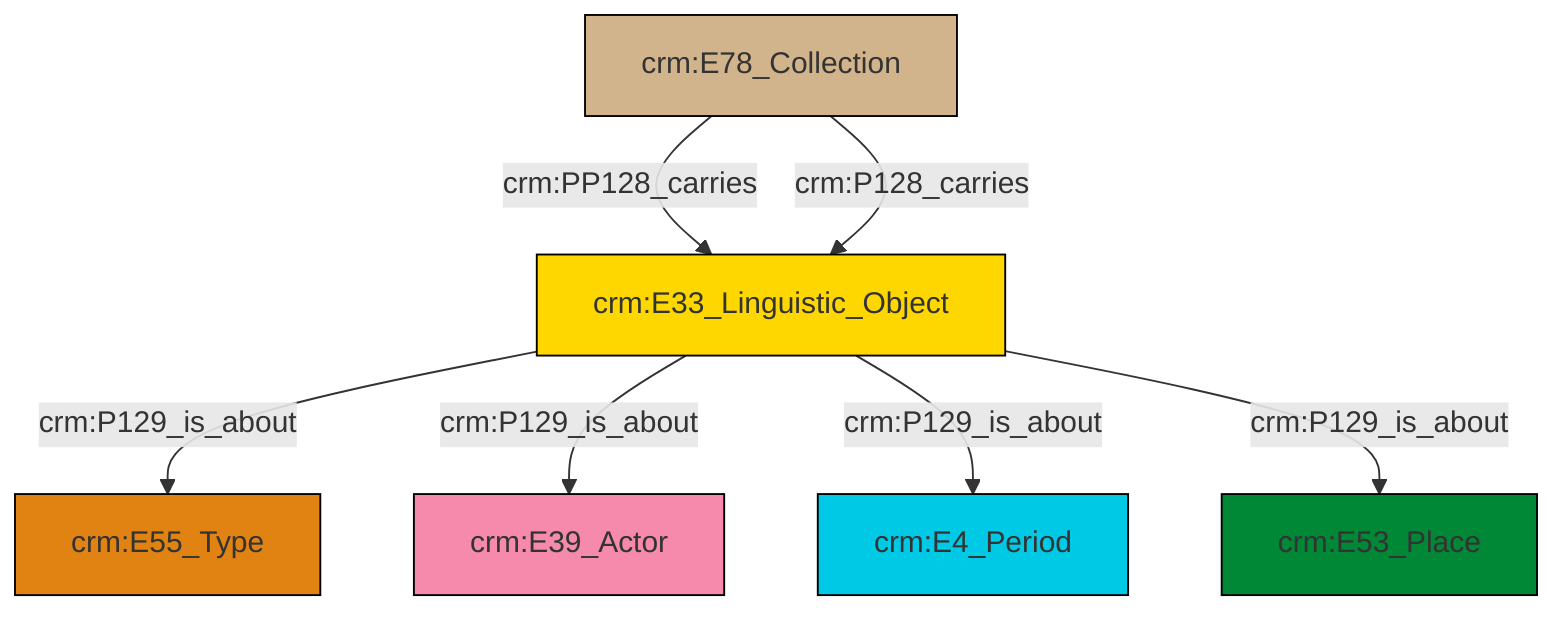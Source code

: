 graph TD
classDef Literal fill:#f2f2f2,stroke:#000000;
classDef CRM_Entity fill:#FFFFFF,stroke:#000000;
classDef Temporal_Entity fill:#00C9E6, stroke:#000000;
classDef Type fill:#E18312, stroke:#000000;
classDef Time-Span fill:#2C9C91, stroke:#000000;
classDef Appellation fill:#FFEB7F, stroke:#000000;
classDef Place fill:#008836, stroke:#000000;
classDef Persistent_Item fill:#B266B2, stroke:#000000;
classDef Conceptual_Object fill:#FFD700, stroke:#000000;
classDef Physical_Thing fill:#D2B48C, stroke:#000000;
classDef Actor fill:#f58aad, stroke:#000000;
classDef PC_Classes fill:#4ce600, stroke:#000000;
classDef Multi fill:#cccccc,stroke:#000000;

2["crm:E33_Linguistic_Object"]:::Conceptual_Object -->|crm:P129_is_about| 3["crm:E55_Type"]:::Type
2["crm:E33_Linguistic_Object"]:::Conceptual_Object -->|crm:P129_is_about| 4["crm:E39_Actor"]:::Actor
2["crm:E33_Linguistic_Object"]:::Conceptual_Object -->|crm:P129_is_about| 6["crm:E4_Period"]:::Temporal_Entity
0["crm:E78_Collection"]:::Physical_Thing -->|crm:PP128_carries| 2["crm:E33_Linguistic_Object"]:::Conceptual_Object
0["crm:E78_Collection"]:::Physical_Thing -->|crm:P128_carries| 2["crm:E33_Linguistic_Object"]:::Conceptual_Object
2["crm:E33_Linguistic_Object"]:::Conceptual_Object -->|crm:P129_is_about| 10["crm:E53_Place"]:::Place